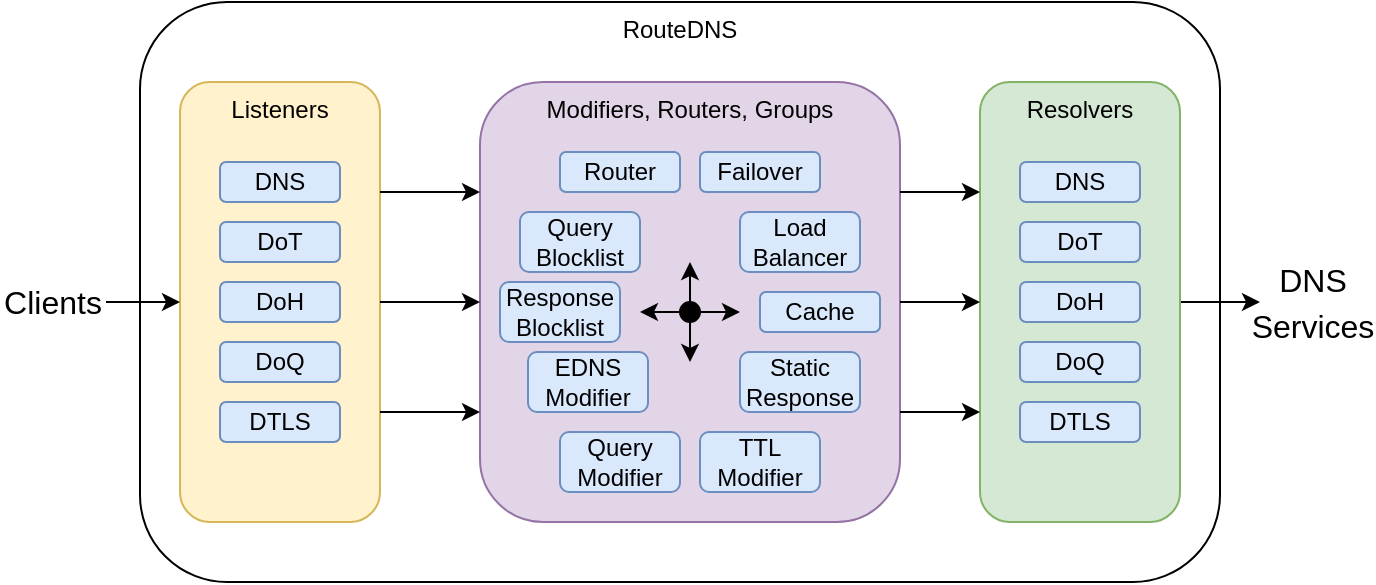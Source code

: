<mxfile version="13.1.7" type="device"><diagram id="_r4JyyB57kGjzLPCcQSh" name="Page-1"><mxGraphModel dx="631" dy="363" grid="1" gridSize="10" guides="1" tooltips="1" connect="1" arrows="1" fold="1" page="1" pageScale="1" pageWidth="827" pageHeight="1169" math="0" shadow="0"><root><mxCell id="0"/><mxCell id="1" parent="0"/><mxCell id="dlIJWEwIgcEKM-QvVQT--1" value="RouteDNS" style="rounded=1;whiteSpace=wrap;html=1;fillColor=none;verticalAlign=top;" parent="1" vertex="1"><mxGeometry x="160" y="60" width="540" height="290" as="geometry"/></mxCell><mxCell id="dlIJWEwIgcEKM-QvVQT--2" value="Listeners" style="rounded=1;whiteSpace=wrap;html=1;fillColor=#fff2cc;strokeColor=#d6b656;verticalAlign=top;" parent="1" vertex="1"><mxGeometry x="180" y="100" width="100" height="220" as="geometry"/></mxCell><mxCell id="dlIJWEwIgcEKM-QvVQT--3" value="Modifiers, Routers, Groups" style="rounded=1;whiteSpace=wrap;html=1;fillColor=#e1d5e7;verticalAlign=top;strokeColor=#9673a6;" parent="1" vertex="1"><mxGeometry x="330" y="100" width="210" height="220" as="geometry"/></mxCell><mxCell id="dlIJWEwIgcEKM-QvVQT--51" style="edgeStyle=orthogonalEdgeStyle;rounded=0;orthogonalLoop=1;jettySize=auto;html=1;entryX=0;entryY=0.5;entryDx=0;entryDy=0;fontSize=19;" parent="1" source="dlIJWEwIgcEKM-QvVQT--4" target="dlIJWEwIgcEKM-QvVQT--50" edge="1"><mxGeometry relative="1" as="geometry"/></mxCell><mxCell id="dlIJWEwIgcEKM-QvVQT--4" value="Resolvers" style="rounded=1;whiteSpace=wrap;html=1;fillColor=#d5e8d4;strokeColor=#82b366;verticalAlign=top;" parent="1" vertex="1"><mxGeometry x="580" y="100" width="100" height="220" as="geometry"/></mxCell><mxCell id="dlIJWEwIgcEKM-QvVQT--5" value="DNS" style="rounded=1;whiteSpace=wrap;html=1;fillColor=#dae8fc;strokeColor=#6c8ebf;" parent="1" vertex="1"><mxGeometry x="200" y="140" width="60" height="20" as="geometry"/></mxCell><mxCell id="dlIJWEwIgcEKM-QvVQT--6" value="DoT" style="rounded=1;whiteSpace=wrap;html=1;fillColor=#dae8fc;strokeColor=#6c8ebf;" parent="1" vertex="1"><mxGeometry x="200" y="170" width="60" height="20" as="geometry"/></mxCell><mxCell id="dlIJWEwIgcEKM-QvVQT--7" value="DoH" style="rounded=1;whiteSpace=wrap;html=1;fillColor=#dae8fc;strokeColor=#6c8ebf;" parent="1" vertex="1"><mxGeometry x="200" y="200" width="60" height="20" as="geometry"/></mxCell><mxCell id="dlIJWEwIgcEKM-QvVQT--8" value="DoQ" style="rounded=1;whiteSpace=wrap;html=1;fillColor=#dae8fc;strokeColor=#6c8ebf;" parent="1" vertex="1"><mxGeometry x="200" y="230" width="60" height="20" as="geometry"/></mxCell><mxCell id="dlIJWEwIgcEKM-QvVQT--9" value="DTLS" style="rounded=1;whiteSpace=wrap;html=1;fillColor=#dae8fc;strokeColor=#6c8ebf;" parent="1" vertex="1"><mxGeometry x="200" y="260" width="60" height="20" as="geometry"/></mxCell><mxCell id="dlIJWEwIgcEKM-QvVQT--10" value="DNS" style="rounded=1;whiteSpace=wrap;html=1;fillColor=#dae8fc;strokeColor=#6c8ebf;" parent="1" vertex="1"><mxGeometry x="600" y="140" width="60" height="20" as="geometry"/></mxCell><mxCell id="dlIJWEwIgcEKM-QvVQT--11" value="DoT" style="rounded=1;whiteSpace=wrap;html=1;fillColor=#dae8fc;strokeColor=#6c8ebf;" parent="1" vertex="1"><mxGeometry x="600" y="170" width="60" height="20" as="geometry"/></mxCell><mxCell id="dlIJWEwIgcEKM-QvVQT--12" value="DoH" style="rounded=1;whiteSpace=wrap;html=1;fillColor=#dae8fc;strokeColor=#6c8ebf;" parent="1" vertex="1"><mxGeometry x="600" y="200" width="60" height="20" as="geometry"/></mxCell><mxCell id="dlIJWEwIgcEKM-QvVQT--13" value="DoQ" style="rounded=1;whiteSpace=wrap;html=1;fillColor=#dae8fc;strokeColor=#6c8ebf;" parent="1" vertex="1"><mxGeometry x="600" y="230" width="60" height="20" as="geometry"/></mxCell><mxCell id="dlIJWEwIgcEKM-QvVQT--14" value="DTLS" style="rounded=1;whiteSpace=wrap;html=1;fillColor=#dae8fc;strokeColor=#6c8ebf;" parent="1" vertex="1"><mxGeometry x="600" y="260" width="60" height="20" as="geometry"/></mxCell><mxCell id="dlIJWEwIgcEKM-QvVQT--15" value="Router" style="rounded=1;whiteSpace=wrap;html=1;fillColor=#dae8fc;strokeColor=#6c8ebf;" parent="1" vertex="1"><mxGeometry x="370" y="135" width="60" height="20" as="geometry"/></mxCell><mxCell id="dlIJWEwIgcEKM-QvVQT--16" value="Failover" style="rounded=1;whiteSpace=wrap;html=1;fillColor=#dae8fc;strokeColor=#6c8ebf;" parent="1" vertex="1"><mxGeometry x="440" y="135" width="60" height="20" as="geometry"/></mxCell><mxCell id="dlIJWEwIgcEKM-QvVQT--17" value="Load Balancer" style="rounded=1;whiteSpace=wrap;html=1;fillColor=#dae8fc;strokeColor=#6c8ebf;" parent="1" vertex="1"><mxGeometry x="460" y="165" width="60" height="30" as="geometry"/></mxCell><mxCell id="dlIJWEwIgcEKM-QvVQT--18" value="Query&lt;br&gt;Blocklist" style="rounded=1;whiteSpace=wrap;html=1;fillColor=#dae8fc;strokeColor=#6c8ebf;" parent="1" vertex="1"><mxGeometry x="350" y="165" width="60" height="30" as="geometry"/></mxCell><mxCell id="dlIJWEwIgcEKM-QvVQT--19" value="EDNS Modifier" style="rounded=1;whiteSpace=wrap;html=1;fillColor=#dae8fc;strokeColor=#6c8ebf;" parent="1" vertex="1"><mxGeometry x="354" y="235" width="60" height="30" as="geometry"/></mxCell><mxCell id="dlIJWEwIgcEKM-QvVQT--20" value="TTL Modifier" style="rounded=1;whiteSpace=wrap;html=1;fillColor=#dae8fc;strokeColor=#6c8ebf;" parent="1" vertex="1"><mxGeometry x="440" y="275" width="60" height="30" as="geometry"/></mxCell><mxCell id="dlIJWEwIgcEKM-QvVQT--21" value="Cache" style="rounded=1;whiteSpace=wrap;html=1;fillColor=#dae8fc;strokeColor=#6c8ebf;" parent="1" vertex="1"><mxGeometry x="470" y="205" width="60" height="20" as="geometry"/></mxCell><mxCell id="dlIJWEwIgcEKM-QvVQT--22" value="Static Response" style="rounded=1;whiteSpace=wrap;html=1;fillColor=#dae8fc;strokeColor=#6c8ebf;" parent="1" vertex="1"><mxGeometry x="460" y="235" width="60" height="30" as="geometry"/></mxCell><mxCell id="dlIJWEwIgcEKM-QvVQT--23" value="Query Modifier" style="rounded=1;whiteSpace=wrap;html=1;fillColor=#dae8fc;strokeColor=#6c8ebf;" parent="1" vertex="1"><mxGeometry x="370" y="275" width="60" height="30" as="geometry"/></mxCell><mxCell id="dlIJWEwIgcEKM-QvVQT--24" value="Response&lt;br&gt;Blocklist" style="rounded=1;whiteSpace=wrap;html=1;fillColor=#dae8fc;strokeColor=#6c8ebf;" parent="1" vertex="1"><mxGeometry x="340" y="200" width="60" height="30" as="geometry"/></mxCell><mxCell id="dlIJWEwIgcEKM-QvVQT--25" value="" style="endArrow=classic;html=1;entryX=0;entryY=0.25;entryDx=0;entryDy=0;exitX=1;exitY=0.25;exitDx=0;exitDy=0;" parent="1" source="dlIJWEwIgcEKM-QvVQT--2" target="dlIJWEwIgcEKM-QvVQT--3" edge="1"><mxGeometry width="50" height="50" relative="1" as="geometry"><mxPoint x="60" y="250" as="sourcePoint"/><mxPoint x="110" y="200" as="targetPoint"/></mxGeometry></mxCell><mxCell id="dlIJWEwIgcEKM-QvVQT--26" value="" style="endArrow=classic;html=1;entryX=0;entryY=0.5;entryDx=0;entryDy=0;exitX=1;exitY=0.5;exitDx=0;exitDy=0;" parent="1" source="dlIJWEwIgcEKM-QvVQT--2" target="dlIJWEwIgcEKM-QvVQT--3" edge="1"><mxGeometry width="50" height="50" relative="1" as="geometry"><mxPoint x="280" y="205" as="sourcePoint"/><mxPoint x="330" y="205" as="targetPoint"/></mxGeometry></mxCell><mxCell id="dlIJWEwIgcEKM-QvVQT--28" value="" style="endArrow=classic;html=1;entryX=0;entryY=0.75;entryDx=0;entryDy=0;exitX=1;exitY=0.75;exitDx=0;exitDy=0;" parent="1" source="dlIJWEwIgcEKM-QvVQT--2" target="dlIJWEwIgcEKM-QvVQT--3" edge="1"><mxGeometry width="50" height="50" relative="1" as="geometry"><mxPoint x="290" y="260" as="sourcePoint"/><mxPoint x="340" y="260" as="targetPoint"/></mxGeometry></mxCell><mxCell id="dlIJWEwIgcEKM-QvVQT--29" value="" style="endArrow=classic;html=1;entryX=0;entryY=0.25;entryDx=0;entryDy=0;exitX=1;exitY=0.25;exitDx=0;exitDy=0;" parent="1" source="dlIJWEwIgcEKM-QvVQT--3" target="dlIJWEwIgcEKM-QvVQT--4" edge="1"><mxGeometry width="50" height="50" relative="1" as="geometry"><mxPoint x="530" y="140" as="sourcePoint"/><mxPoint x="580" y="140" as="targetPoint"/></mxGeometry></mxCell><mxCell id="dlIJWEwIgcEKM-QvVQT--30" value="" style="endArrow=classic;html=1;entryX=0;entryY=0.5;entryDx=0;entryDy=0;exitX=1;exitY=0.5;exitDx=0;exitDy=0;" parent="1" source="dlIJWEwIgcEKM-QvVQT--3" target="dlIJWEwIgcEKM-QvVQT--4" edge="1"><mxGeometry width="50" height="50" relative="1" as="geometry"><mxPoint x="540" y="224.71" as="sourcePoint"/><mxPoint x="590" y="224.71" as="targetPoint"/></mxGeometry></mxCell><mxCell id="dlIJWEwIgcEKM-QvVQT--31" value="" style="endArrow=classic;html=1;entryX=0;entryY=0.75;entryDx=0;entryDy=0;exitX=1;exitY=0.75;exitDx=0;exitDy=0;" parent="1" source="dlIJWEwIgcEKM-QvVQT--3" target="dlIJWEwIgcEKM-QvVQT--4" edge="1"><mxGeometry width="50" height="50" relative="1" as="geometry"><mxPoint x="540" y="270" as="sourcePoint"/><mxPoint x="590" y="270" as="targetPoint"/></mxGeometry></mxCell><mxCell id="dlIJWEwIgcEKM-QvVQT--40" value="" style="group" parent="1" vertex="1" connectable="0"><mxGeometry x="410" y="190" width="50" height="50" as="geometry"/></mxCell><mxCell id="dlIJWEwIgcEKM-QvVQT--39" value="" style="group" parent="dlIJWEwIgcEKM-QvVQT--40" vertex="1" connectable="0"><mxGeometry width="50" height="50" as="geometry"/></mxCell><mxCell id="dlIJWEwIgcEKM-QvVQT--38" value="" style="group" parent="dlIJWEwIgcEKM-QvVQT--39" vertex="1" connectable="0"><mxGeometry width="50" height="50" as="geometry"/></mxCell><mxCell id="dlIJWEwIgcEKM-QvVQT--33" value="" style="ellipse;whiteSpace=wrap;html=1;aspect=fixed;fillColor=#000000;labelBackgroundColor=none;" parent="dlIJWEwIgcEKM-QvVQT--38" vertex="1"><mxGeometry x="20" y="20" width="10" height="10" as="geometry"/></mxCell><mxCell id="dlIJWEwIgcEKM-QvVQT--34" value="" style="endArrow=classic;html=1;exitX=0.5;exitY=0;exitDx=0;exitDy=0;" parent="dlIJWEwIgcEKM-QvVQT--38" source="dlIJWEwIgcEKM-QvVQT--33" edge="1"><mxGeometry width="50" height="50" relative="1" as="geometry"><mxPoint x="-30" y="10" as="sourcePoint"/><mxPoint x="25" as="targetPoint"/></mxGeometry></mxCell><mxCell id="dlIJWEwIgcEKM-QvVQT--35" value="" style="endArrow=classic;html=1;exitX=0.5;exitY=1;exitDx=0;exitDy=0;" parent="dlIJWEwIgcEKM-QvVQT--38" source="dlIJWEwIgcEKM-QvVQT--33" edge="1"><mxGeometry width="50" height="50" relative="1" as="geometry"><mxPoint x="35" y="30" as="sourcePoint"/><mxPoint x="25" y="50" as="targetPoint"/></mxGeometry></mxCell><mxCell id="dlIJWEwIgcEKM-QvVQT--36" value="" style="endArrow=classic;html=1;exitX=0;exitY=0.5;exitDx=0;exitDy=0;" parent="dlIJWEwIgcEKM-QvVQT--38" source="dlIJWEwIgcEKM-QvVQT--33" edge="1"><mxGeometry width="50" height="50" relative="1" as="geometry"><mxPoint x="35" y="40" as="sourcePoint"/><mxPoint y="25" as="targetPoint"/></mxGeometry></mxCell><mxCell id="dlIJWEwIgcEKM-QvVQT--37" value="" style="endArrow=classic;html=1;exitX=1;exitY=0.5;exitDx=0;exitDy=0;" parent="dlIJWEwIgcEKM-QvVQT--38" source="dlIJWEwIgcEKM-QvVQT--33" edge="1"><mxGeometry width="50" height="50" relative="1" as="geometry"><mxPoint x="30" y="35" as="sourcePoint"/><mxPoint x="50" y="25" as="targetPoint"/></mxGeometry></mxCell><mxCell id="dlIJWEwIgcEKM-QvVQT--42" style="edgeStyle=orthogonalEdgeStyle;rounded=0;orthogonalLoop=1;jettySize=auto;html=1;entryX=0;entryY=0.5;entryDx=0;entryDy=0;exitX=1;exitY=0.5;exitDx=0;exitDy=0;" parent="1" source="dlIJWEwIgcEKM-QvVQT--49" target="dlIJWEwIgcEKM-QvVQT--2" edge="1"><mxGeometry relative="1" as="geometry"><mxPoint x="110" y="210" as="sourcePoint"/></mxGeometry></mxCell><mxCell id="dlIJWEwIgcEKM-QvVQT--49" value="&lt;font style=&quot;font-size: 16px&quot;&gt;Clients&lt;/font&gt;" style="text;html=1;strokeColor=none;fillColor=none;align=center;verticalAlign=middle;whiteSpace=wrap;rounded=0;labelBackgroundColor=none;fontSize=19;aspect=fixed;" parent="1" vertex="1"><mxGeometry x="90" y="200" width="53" height="20" as="geometry"/></mxCell><mxCell id="dlIJWEwIgcEKM-QvVQT--50" value="&lt;font style=&quot;font-size: 16px&quot;&gt;DNS&lt;br&gt;Services&lt;br&gt;&lt;/font&gt;" style="text;html=1;strokeColor=none;fillColor=none;align=center;verticalAlign=middle;whiteSpace=wrap;rounded=0;labelBackgroundColor=none;fontSize=19;aspect=fixed;spacing=2;" parent="1" vertex="1"><mxGeometry x="720" y="200" width="53" height="20" as="geometry"/></mxCell></root></mxGraphModel></diagram></mxfile>